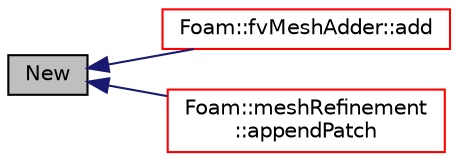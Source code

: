 digraph "New"
{
  bgcolor="transparent";
  edge [fontname="Helvetica",fontsize="10",labelfontname="Helvetica",labelfontsize="10"];
  node [fontname="Helvetica",fontsize="10",shape=record];
  rankdir="LR";
  Node222 [label="New",height=0.2,width=0.4,color="black", fillcolor="grey75", style="filled", fontcolor="black"];
  Node222 -> Node223 [dir="back",color="midnightblue",fontsize="10",style="solid",fontname="Helvetica"];
  Node223 [label="Foam::fvMeshAdder::add",height=0.2,width=0.4,color="red",URL="$a22189.html#a279c8df949a7489a89a5f2c600e2e3ed",tooltip="Inplace add mesh to fvMesh. Maps all stored fields. Returns map. "];
  Node222 -> Node234 [dir="back",color="midnightblue",fontsize="10",style="solid",fontname="Helvetica"];
  Node234 [label="Foam::meshRefinement\l::appendPatch",height=0.2,width=0.4,color="red",URL="$a25857.html#aed2a5a12ca106976301dd2d80efcb85a",tooltip="Helper:append patch to end of mesh. "];
}
